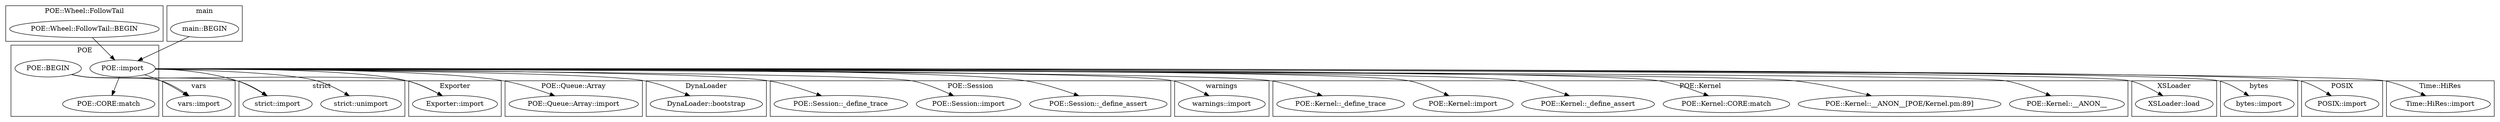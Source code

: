 digraph {
graph [overlap=false]
subgraph cluster_POE_Wheel_FollowTail {
	label="POE::Wheel::FollowTail";
	"POE::Wheel::FollowTail::BEGIN";
}
subgraph cluster_POE_Queue_Array {
	label="POE::Queue::Array";
	"POE::Queue::Array::import";
}
subgraph cluster_DynaLoader {
	label="DynaLoader";
	"DynaLoader::bootstrap";
}
subgraph cluster_POE_Session {
	label="POE::Session";
	"POE::Session::_define_assert";
	"POE::Session::import";
	"POE::Session::_define_trace";
}
subgraph cluster_warnings {
	label="warnings";
	"warnings::import";
}
subgraph cluster_POE_Kernel {
	label="POE::Kernel";
	"POE::Kernel::_define_assert";
	"POE::Kernel::import";
	"POE::Kernel::_define_trace";
	"POE::Kernel::__ANON__";
	"POE::Kernel::__ANON__[POE/Kernel.pm:89]";
	"POE::Kernel::CORE:match";
}
subgraph cluster_vars {
	label="vars";
	"vars::import";
}
subgraph cluster_main {
	label="main";
	"main::BEGIN";
}
subgraph cluster_strict {
	label="strict";
	"strict::import";
	"strict::unimport";
}
subgraph cluster_POE {
	label="POE";
	"POE::CORE:match";
	"POE::BEGIN";
	"POE::import";
}
subgraph cluster_XSLoader {
	label="XSLoader";
	"XSLoader::load";
}
subgraph cluster_bytes {
	label="bytes";
	"bytes::import";
}
subgraph cluster_POSIX {
	label="POSIX";
	"POSIX::import";
}
subgraph cluster_Time_HiRes {
	label="Time::HiRes";
	"Time::HiRes::import";
}
subgraph cluster_Exporter {
	label="Exporter";
	"Exporter::import";
}
"POE::import" -> "POE::Session::_define_trace";
"POE::import" -> "POE::Kernel::_define_trace";
"POE::import" -> "POE::CORE:match";
"POE::import" -> "POE::Kernel::CORE:match";
"POE::import" -> "bytes::import";
"POE::BEGIN" -> "vars::import";
"POE::import" -> "vars::import";
"POE::import" -> "POE::Queue::Array::import";
"POE::import" -> "POSIX::import";
"POE::import" -> "POE::Kernel::import";
"POE::BEGIN" -> "Exporter::import";
"POE::import" -> "Exporter::import";
"POE::import" -> "POE::Session::import";
"POE::import" -> "DynaLoader::bootstrap";
"POE::import" -> "POE::Session::_define_assert";
"POE::import" -> "strict::unimport";
"POE::import" -> "POE::Kernel::_define_assert";
"POE::import" -> "POE::Kernel::__ANON__[POE/Kernel.pm:89]";
"POE::import" -> "Time::HiRes::import";
"POE::import" -> "XSLoader::load";
"POE::import" -> "POE::Kernel::__ANON__";
"POE::import" -> "warnings::import";
"POE::Wheel::FollowTail::BEGIN" -> "POE::import";
"main::BEGIN" -> "POE::import";
"POE::BEGIN" -> "strict::import";
"POE::import" -> "strict::import";
}
